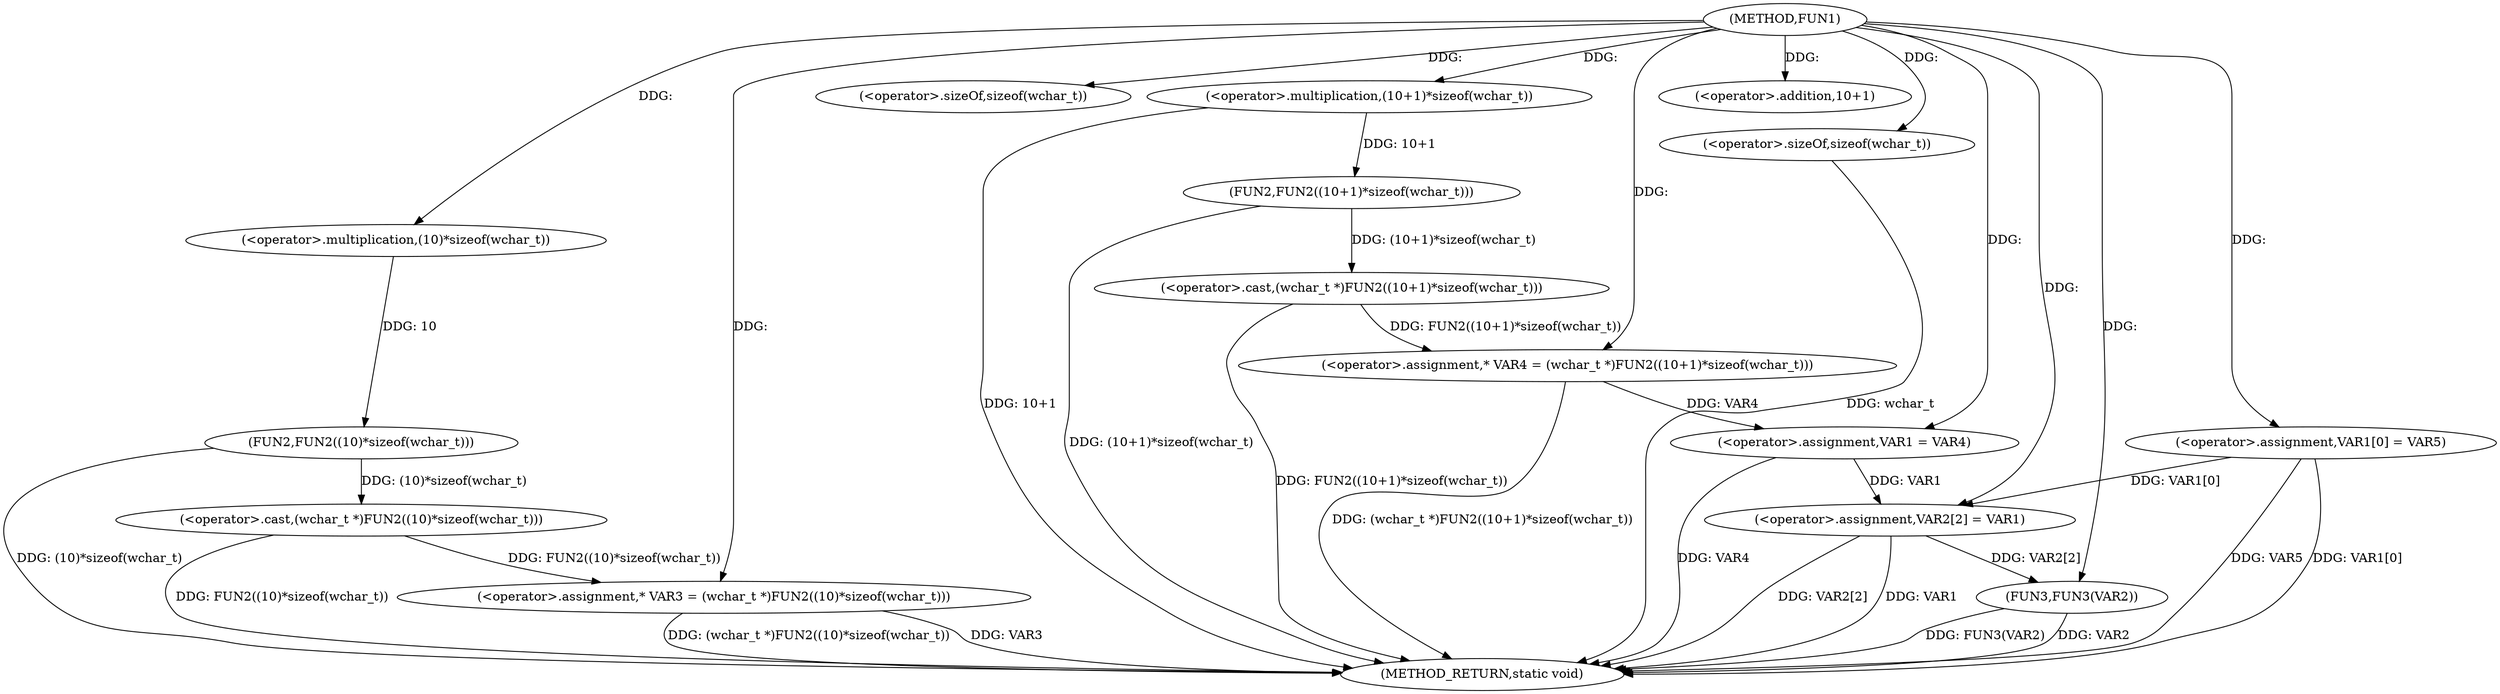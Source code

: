 digraph FUN1 {  
"1000100" [label = "(METHOD,FUN1)" ]
"1000141" [label = "(METHOD_RETURN,static void)" ]
"1000105" [label = "(<operator>.assignment,* VAR3 = (wchar_t *)FUN2((10)*sizeof(wchar_t)))" ]
"1000107" [label = "(<operator>.cast,(wchar_t *)FUN2((10)*sizeof(wchar_t)))" ]
"1000109" [label = "(FUN2,FUN2((10)*sizeof(wchar_t)))" ]
"1000110" [label = "(<operator>.multiplication,(10)*sizeof(wchar_t))" ]
"1000112" [label = "(<operator>.sizeOf,sizeof(wchar_t))" ]
"1000115" [label = "(<operator>.assignment,* VAR4 = (wchar_t *)FUN2((10+1)*sizeof(wchar_t)))" ]
"1000117" [label = "(<operator>.cast,(wchar_t *)FUN2((10+1)*sizeof(wchar_t)))" ]
"1000119" [label = "(FUN2,FUN2((10+1)*sizeof(wchar_t)))" ]
"1000120" [label = "(<operator>.multiplication,(10+1)*sizeof(wchar_t))" ]
"1000121" [label = "(<operator>.addition,10+1)" ]
"1000124" [label = "(<operator>.sizeOf,sizeof(wchar_t))" ]
"1000126" [label = "(<operator>.assignment,VAR1 = VAR4)" ]
"1000129" [label = "(<operator>.assignment,VAR1[0] = VAR5)" ]
"1000134" [label = "(<operator>.assignment,VAR2[2] = VAR1)" ]
"1000139" [label = "(FUN3,FUN3(VAR2))" ]
  "1000115" -> "1000141"  [ label = "DDG: (wchar_t *)FUN2((10+1)*sizeof(wchar_t))"] 
  "1000124" -> "1000141"  [ label = "DDG: wchar_t"] 
  "1000105" -> "1000141"  [ label = "DDG: (wchar_t *)FUN2((10)*sizeof(wchar_t))"] 
  "1000139" -> "1000141"  [ label = "DDG: FUN3(VAR2)"] 
  "1000139" -> "1000141"  [ label = "DDG: VAR2"] 
  "1000129" -> "1000141"  [ label = "DDG: VAR5"] 
  "1000117" -> "1000141"  [ label = "DDG: FUN2((10+1)*sizeof(wchar_t))"] 
  "1000129" -> "1000141"  [ label = "DDG: VAR1[0]"] 
  "1000120" -> "1000141"  [ label = "DDG: 10+1"] 
  "1000134" -> "1000141"  [ label = "DDG: VAR2[2]"] 
  "1000109" -> "1000141"  [ label = "DDG: (10)*sizeof(wchar_t)"] 
  "1000119" -> "1000141"  [ label = "DDG: (10+1)*sizeof(wchar_t)"] 
  "1000126" -> "1000141"  [ label = "DDG: VAR4"] 
  "1000134" -> "1000141"  [ label = "DDG: VAR1"] 
  "1000105" -> "1000141"  [ label = "DDG: VAR3"] 
  "1000107" -> "1000141"  [ label = "DDG: FUN2((10)*sizeof(wchar_t))"] 
  "1000107" -> "1000105"  [ label = "DDG: FUN2((10)*sizeof(wchar_t))"] 
  "1000100" -> "1000105"  [ label = "DDG: "] 
  "1000109" -> "1000107"  [ label = "DDG: (10)*sizeof(wchar_t)"] 
  "1000110" -> "1000109"  [ label = "DDG: 10"] 
  "1000100" -> "1000110"  [ label = "DDG: "] 
  "1000100" -> "1000112"  [ label = "DDG: "] 
  "1000117" -> "1000115"  [ label = "DDG: FUN2((10+1)*sizeof(wchar_t))"] 
  "1000100" -> "1000115"  [ label = "DDG: "] 
  "1000119" -> "1000117"  [ label = "DDG: (10+1)*sizeof(wchar_t)"] 
  "1000120" -> "1000119"  [ label = "DDG: 10+1"] 
  "1000100" -> "1000120"  [ label = "DDG: "] 
  "1000100" -> "1000121"  [ label = "DDG: "] 
  "1000100" -> "1000124"  [ label = "DDG: "] 
  "1000115" -> "1000126"  [ label = "DDG: VAR4"] 
  "1000100" -> "1000126"  [ label = "DDG: "] 
  "1000100" -> "1000129"  [ label = "DDG: "] 
  "1000129" -> "1000134"  [ label = "DDG: VAR1[0]"] 
  "1000126" -> "1000134"  [ label = "DDG: VAR1"] 
  "1000100" -> "1000134"  [ label = "DDG: "] 
  "1000134" -> "1000139"  [ label = "DDG: VAR2[2]"] 
  "1000100" -> "1000139"  [ label = "DDG: "] 
}
